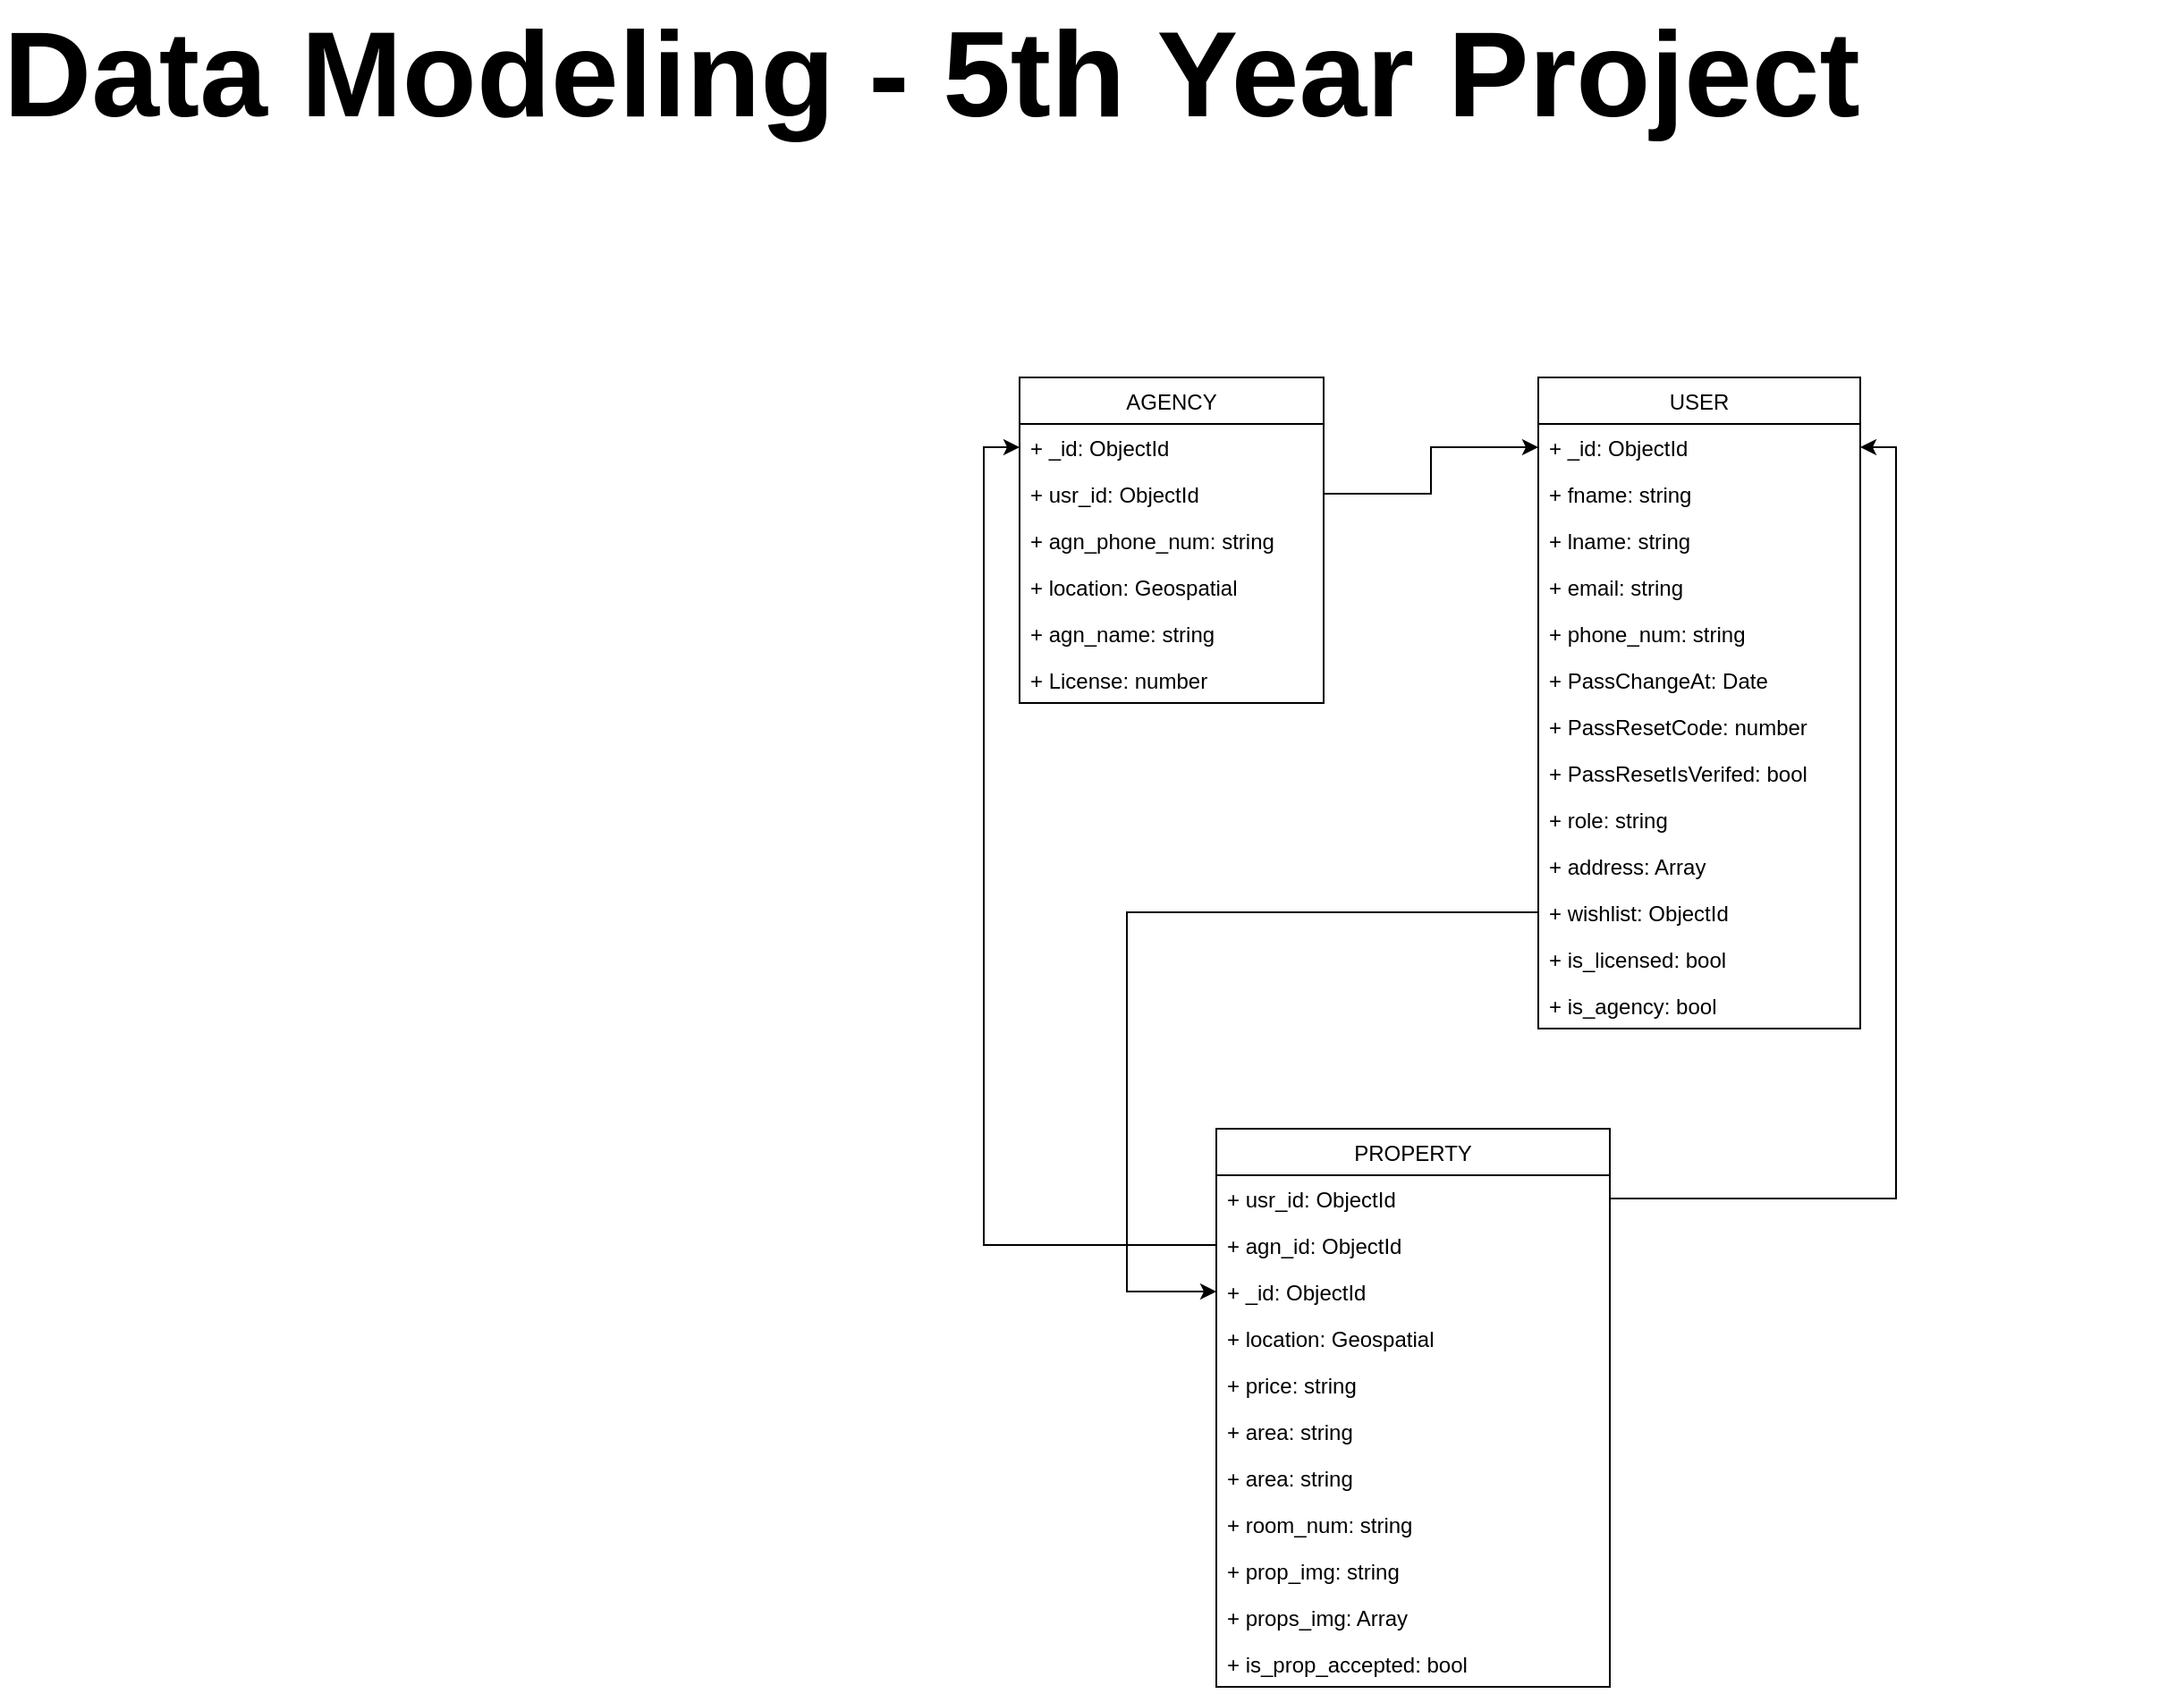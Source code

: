 <mxfile version="13.9.9" type="device"><diagram id="vzXCRhNyl5j2p7qR3Trk" name="Page-1"><mxGraphModel dx="1704" dy="988" grid="1" gridSize="10" guides="1" tooltips="1" connect="1" arrows="1" fold="1" page="1" pageScale="1" pageWidth="1920" pageHeight="1200" math="0" shadow="0"><root><mxCell id="0"/><mxCell id="1" parent="0"/><mxCell id="0DP9nleaZRQ_pvX_GCyk-1" value="USER" style="swimlane;fontStyle=0;childLayout=stackLayout;horizontal=1;startSize=26;fillColor=none;horizontalStack=0;resizeParent=1;resizeParentMax=0;resizeLast=0;collapsible=1;marginBottom=0;" vertex="1" parent="1"><mxGeometry x="1050" y="270" width="180" height="364" as="geometry"/></mxCell><mxCell id="0DP9nleaZRQ_pvX_GCyk-2" value="+ _id: ObjectId" style="text;strokeColor=none;fillColor=none;align=left;verticalAlign=top;spacingLeft=4;spacingRight=4;overflow=hidden;rotatable=0;points=[[0,0.5],[1,0.5]];portConstraint=eastwest;" vertex="1" parent="0DP9nleaZRQ_pvX_GCyk-1"><mxGeometry y="26" width="180" height="26" as="geometry"/></mxCell><mxCell id="0DP9nleaZRQ_pvX_GCyk-3" value="+ fname: string" style="text;strokeColor=none;fillColor=none;align=left;verticalAlign=top;spacingLeft=4;spacingRight=4;overflow=hidden;rotatable=0;points=[[0,0.5],[1,0.5]];portConstraint=eastwest;" vertex="1" parent="0DP9nleaZRQ_pvX_GCyk-1"><mxGeometry y="52" width="180" height="26" as="geometry"/></mxCell><mxCell id="0DP9nleaZRQ_pvX_GCyk-4" value="+ lname: string" style="text;strokeColor=none;fillColor=none;align=left;verticalAlign=top;spacingLeft=4;spacingRight=4;overflow=hidden;rotatable=0;points=[[0,0.5],[1,0.5]];portConstraint=eastwest;" vertex="1" parent="0DP9nleaZRQ_pvX_GCyk-1"><mxGeometry y="78" width="180" height="26" as="geometry"/></mxCell><mxCell id="0DP9nleaZRQ_pvX_GCyk-19" value="+ email: string" style="text;strokeColor=none;fillColor=none;align=left;verticalAlign=top;spacingLeft=4;spacingRight=4;overflow=hidden;rotatable=0;points=[[0,0.5],[1,0.5]];portConstraint=eastwest;" vertex="1" parent="0DP9nleaZRQ_pvX_GCyk-1"><mxGeometry y="104" width="180" height="26" as="geometry"/></mxCell><mxCell id="0DP9nleaZRQ_pvX_GCyk-20" value="+ phone_num: string" style="text;strokeColor=none;fillColor=none;align=left;verticalAlign=top;spacingLeft=4;spacingRight=4;overflow=hidden;rotatable=0;points=[[0,0.5],[1,0.5]];portConstraint=eastwest;" vertex="1" parent="0DP9nleaZRQ_pvX_GCyk-1"><mxGeometry y="130" width="180" height="26" as="geometry"/></mxCell><mxCell id="0DP9nleaZRQ_pvX_GCyk-21" value="+ PassChangeAt: Date" style="text;strokeColor=none;fillColor=none;align=left;verticalAlign=top;spacingLeft=4;spacingRight=4;overflow=hidden;rotatable=0;points=[[0,0.5],[1,0.5]];portConstraint=eastwest;" vertex="1" parent="0DP9nleaZRQ_pvX_GCyk-1"><mxGeometry y="156" width="180" height="26" as="geometry"/></mxCell><mxCell id="0DP9nleaZRQ_pvX_GCyk-22" value="+ PassResetCode: number" style="text;strokeColor=none;fillColor=none;align=left;verticalAlign=top;spacingLeft=4;spacingRight=4;overflow=hidden;rotatable=0;points=[[0,0.5],[1,0.5]];portConstraint=eastwest;" vertex="1" parent="0DP9nleaZRQ_pvX_GCyk-1"><mxGeometry y="182" width="180" height="26" as="geometry"/></mxCell><mxCell id="0DP9nleaZRQ_pvX_GCyk-23" value="+ PassResetIsVerifed: bool" style="text;strokeColor=none;fillColor=none;align=left;verticalAlign=top;spacingLeft=4;spacingRight=4;overflow=hidden;rotatable=0;points=[[0,0.5],[1,0.5]];portConstraint=eastwest;" vertex="1" parent="0DP9nleaZRQ_pvX_GCyk-1"><mxGeometry y="208" width="180" height="26" as="geometry"/></mxCell><mxCell id="0DP9nleaZRQ_pvX_GCyk-24" value="+ role: string" style="text;strokeColor=none;fillColor=none;align=left;verticalAlign=top;spacingLeft=4;spacingRight=4;overflow=hidden;rotatable=0;points=[[0,0.5],[1,0.5]];portConstraint=eastwest;" vertex="1" parent="0DP9nleaZRQ_pvX_GCyk-1"><mxGeometry y="234" width="180" height="26" as="geometry"/></mxCell><mxCell id="0DP9nleaZRQ_pvX_GCyk-25" value="+ address: Array" style="text;strokeColor=none;fillColor=none;align=left;verticalAlign=top;spacingLeft=4;spacingRight=4;overflow=hidden;rotatable=0;points=[[0,0.5],[1,0.5]];portConstraint=eastwest;" vertex="1" parent="0DP9nleaZRQ_pvX_GCyk-1"><mxGeometry y="260" width="180" height="26" as="geometry"/></mxCell><mxCell id="0DP9nleaZRQ_pvX_GCyk-37" value="+ wishlist: ObjectId" style="text;strokeColor=none;fillColor=none;align=left;verticalAlign=top;spacingLeft=4;spacingRight=4;overflow=hidden;rotatable=0;points=[[0,0.5],[1,0.5]];portConstraint=eastwest;" vertex="1" parent="0DP9nleaZRQ_pvX_GCyk-1"><mxGeometry y="286" width="180" height="26" as="geometry"/></mxCell><mxCell id="0DP9nleaZRQ_pvX_GCyk-40" value="+ is_licensed: bool" style="text;strokeColor=none;fillColor=none;align=left;verticalAlign=top;spacingLeft=4;spacingRight=4;overflow=hidden;rotatable=0;points=[[0,0.5],[1,0.5]];portConstraint=eastwest;" vertex="1" parent="0DP9nleaZRQ_pvX_GCyk-1"><mxGeometry y="312" width="180" height="26" as="geometry"/></mxCell><mxCell id="0DP9nleaZRQ_pvX_GCyk-42" value="+ is_agency: bool" style="text;strokeColor=none;fillColor=none;align=left;verticalAlign=top;spacingLeft=4;spacingRight=4;overflow=hidden;rotatable=0;points=[[0,0.5],[1,0.5]];portConstraint=eastwest;" vertex="1" parent="0DP9nleaZRQ_pvX_GCyk-1"><mxGeometry y="338" width="180" height="26" as="geometry"/></mxCell><mxCell id="0DP9nleaZRQ_pvX_GCyk-5" value="AGENCY" style="swimlane;fontStyle=0;childLayout=stackLayout;horizontal=1;startSize=26;fillColor=none;horizontalStack=0;resizeParent=1;resizeParentMax=0;resizeLast=0;collapsible=1;marginBottom=0;" vertex="1" parent="1"><mxGeometry x="760" y="270" width="170" height="182" as="geometry"/></mxCell><mxCell id="0DP9nleaZRQ_pvX_GCyk-7" value="+ _id: ObjectId" style="text;strokeColor=none;fillColor=none;align=left;verticalAlign=top;spacingLeft=4;spacingRight=4;overflow=hidden;rotatable=0;points=[[0,0.5],[1,0.5]];portConstraint=eastwest;" vertex="1" parent="0DP9nleaZRQ_pvX_GCyk-5"><mxGeometry y="26" width="170" height="26" as="geometry"/></mxCell><mxCell id="0DP9nleaZRQ_pvX_GCyk-6" value="+ usr_id: ObjectId" style="text;strokeColor=none;fillColor=none;align=left;verticalAlign=top;spacingLeft=4;spacingRight=4;overflow=hidden;rotatable=0;points=[[0,0.5],[1,0.5]];portConstraint=eastwest;" vertex="1" parent="0DP9nleaZRQ_pvX_GCyk-5"><mxGeometry y="52" width="170" height="26" as="geometry"/></mxCell><mxCell id="0DP9nleaZRQ_pvX_GCyk-8" value="+ agn_phone_num: string" style="text;strokeColor=none;fillColor=none;align=left;verticalAlign=top;spacingLeft=4;spacingRight=4;overflow=hidden;rotatable=0;points=[[0,0.5],[1,0.5]];portConstraint=eastwest;" vertex="1" parent="0DP9nleaZRQ_pvX_GCyk-5"><mxGeometry y="78" width="170" height="26" as="geometry"/></mxCell><mxCell id="0DP9nleaZRQ_pvX_GCyk-26" value="+ location: Geospatial" style="text;strokeColor=none;fillColor=none;align=left;verticalAlign=top;spacingLeft=4;spacingRight=4;overflow=hidden;rotatable=0;points=[[0,0.5],[1,0.5]];portConstraint=eastwest;" vertex="1" parent="0DP9nleaZRQ_pvX_GCyk-5"><mxGeometry y="104" width="170" height="26" as="geometry"/></mxCell><mxCell id="0DP9nleaZRQ_pvX_GCyk-27" value="+ agn_name: string" style="text;strokeColor=none;fillColor=none;align=left;verticalAlign=top;spacingLeft=4;spacingRight=4;overflow=hidden;rotatable=0;points=[[0,0.5],[1,0.5]];portConstraint=eastwest;" vertex="1" parent="0DP9nleaZRQ_pvX_GCyk-5"><mxGeometry y="130" width="170" height="26" as="geometry"/></mxCell><mxCell id="0DP9nleaZRQ_pvX_GCyk-28" value="+ License: number" style="text;strokeColor=none;fillColor=none;align=left;verticalAlign=top;spacingLeft=4;spacingRight=4;overflow=hidden;rotatable=0;points=[[0,0.5],[1,0.5]];portConstraint=eastwest;" vertex="1" parent="0DP9nleaZRQ_pvX_GCyk-5"><mxGeometry y="156" width="170" height="26" as="geometry"/></mxCell><mxCell id="0DP9nleaZRQ_pvX_GCyk-9" value="PROPERTY" style="swimlane;fontStyle=0;childLayout=stackLayout;horizontal=1;startSize=26;fillColor=none;horizontalStack=0;resizeParent=1;resizeParentMax=0;resizeLast=0;collapsible=1;marginBottom=0;" vertex="1" parent="1"><mxGeometry x="870" y="690" width="220" height="312" as="geometry"/></mxCell><mxCell id="0DP9nleaZRQ_pvX_GCyk-10" value="+ usr_id: ObjectId" style="text;strokeColor=none;fillColor=none;align=left;verticalAlign=top;spacingLeft=4;spacingRight=4;overflow=hidden;rotatable=0;points=[[0,0.5],[1,0.5]];portConstraint=eastwest;" vertex="1" parent="0DP9nleaZRQ_pvX_GCyk-9"><mxGeometry y="26" width="220" height="26" as="geometry"/></mxCell><mxCell id="0DP9nleaZRQ_pvX_GCyk-11" value="+ agn_id: ObjectId" style="text;strokeColor=none;fillColor=none;align=left;verticalAlign=top;spacingLeft=4;spacingRight=4;overflow=hidden;rotatable=0;points=[[0,0.5],[1,0.5]];portConstraint=eastwest;" vertex="1" parent="0DP9nleaZRQ_pvX_GCyk-9"><mxGeometry y="52" width="220" height="26" as="geometry"/></mxCell><mxCell id="0DP9nleaZRQ_pvX_GCyk-12" value="+ _id: ObjectId" style="text;strokeColor=none;fillColor=none;align=left;verticalAlign=top;spacingLeft=4;spacingRight=4;overflow=hidden;rotatable=0;points=[[0,0.5],[1,0.5]];portConstraint=eastwest;" vertex="1" parent="0DP9nleaZRQ_pvX_GCyk-9"><mxGeometry y="78" width="220" height="26" as="geometry"/></mxCell><mxCell id="0DP9nleaZRQ_pvX_GCyk-29" value="+ location: Geospatial" style="text;strokeColor=none;fillColor=none;align=left;verticalAlign=top;spacingLeft=4;spacingRight=4;overflow=hidden;rotatable=0;points=[[0,0.5],[1,0.5]];portConstraint=eastwest;" vertex="1" parent="0DP9nleaZRQ_pvX_GCyk-9"><mxGeometry y="104" width="220" height="26" as="geometry"/></mxCell><mxCell id="0DP9nleaZRQ_pvX_GCyk-30" value="+ price: string" style="text;strokeColor=none;fillColor=none;align=left;verticalAlign=top;spacingLeft=4;spacingRight=4;overflow=hidden;rotatable=0;points=[[0,0.5],[1,0.5]];portConstraint=eastwest;" vertex="1" parent="0DP9nleaZRQ_pvX_GCyk-9"><mxGeometry y="130" width="220" height="26" as="geometry"/></mxCell><mxCell id="0DP9nleaZRQ_pvX_GCyk-45" value="+ area: string" style="text;strokeColor=none;fillColor=none;align=left;verticalAlign=top;spacingLeft=4;spacingRight=4;overflow=hidden;rotatable=0;points=[[0,0.5],[1,0.5]];portConstraint=eastwest;" vertex="1" parent="0DP9nleaZRQ_pvX_GCyk-9"><mxGeometry y="156" width="220" height="26" as="geometry"/></mxCell><mxCell id="0DP9nleaZRQ_pvX_GCyk-31" value="+ area: string" style="text;strokeColor=none;fillColor=none;align=left;verticalAlign=top;spacingLeft=4;spacingRight=4;overflow=hidden;rotatable=0;points=[[0,0.5],[1,0.5]];portConstraint=eastwest;" vertex="1" parent="0DP9nleaZRQ_pvX_GCyk-9"><mxGeometry y="182" width="220" height="26" as="geometry"/></mxCell><mxCell id="0DP9nleaZRQ_pvX_GCyk-32" value="+ room_num: string" style="text;strokeColor=none;fillColor=none;align=left;verticalAlign=top;spacingLeft=4;spacingRight=4;overflow=hidden;rotatable=0;points=[[0,0.5],[1,0.5]];portConstraint=eastwest;" vertex="1" parent="0DP9nleaZRQ_pvX_GCyk-9"><mxGeometry y="208" width="220" height="26" as="geometry"/></mxCell><mxCell id="0DP9nleaZRQ_pvX_GCyk-33" value="+ prop_img: string" style="text;strokeColor=none;fillColor=none;align=left;verticalAlign=top;spacingLeft=4;spacingRight=4;overflow=hidden;rotatable=0;points=[[0,0.5],[1,0.5]];portConstraint=eastwest;" vertex="1" parent="0DP9nleaZRQ_pvX_GCyk-9"><mxGeometry y="234" width="220" height="26" as="geometry"/></mxCell><mxCell id="0DP9nleaZRQ_pvX_GCyk-35" value="+ props_img: Array" style="text;strokeColor=none;fillColor=none;align=left;verticalAlign=top;spacingLeft=4;spacingRight=4;overflow=hidden;rotatable=0;points=[[0,0.5],[1,0.5]];portConstraint=eastwest;" vertex="1" parent="0DP9nleaZRQ_pvX_GCyk-9"><mxGeometry y="260" width="220" height="26" as="geometry"/></mxCell><mxCell id="0DP9nleaZRQ_pvX_GCyk-43" value="+ is_prop_accepted: bool" style="text;strokeColor=none;fillColor=none;align=left;verticalAlign=top;spacingLeft=4;spacingRight=4;overflow=hidden;rotatable=0;points=[[0,0.5],[1,0.5]];portConstraint=eastwest;" vertex="1" parent="0DP9nleaZRQ_pvX_GCyk-9"><mxGeometry y="286" width="220" height="26" as="geometry"/></mxCell><mxCell id="0DP9nleaZRQ_pvX_GCyk-16" style="edgeStyle=orthogonalEdgeStyle;rounded=0;orthogonalLoop=1;jettySize=auto;html=1;exitX=1;exitY=0.5;exitDx=0;exitDy=0;entryX=1;entryY=0.5;entryDx=0;entryDy=0;" edge="1" parent="1" source="0DP9nleaZRQ_pvX_GCyk-10" target="0DP9nleaZRQ_pvX_GCyk-2"><mxGeometry relative="1" as="geometry"/></mxCell><mxCell id="0DP9nleaZRQ_pvX_GCyk-18" style="edgeStyle=orthogonalEdgeStyle;rounded=0;orthogonalLoop=1;jettySize=auto;html=1;exitX=0;exitY=0.5;exitDx=0;exitDy=0;entryX=0;entryY=0.5;entryDx=0;entryDy=0;" edge="1" parent="1" source="0DP9nleaZRQ_pvX_GCyk-11" target="0DP9nleaZRQ_pvX_GCyk-7"><mxGeometry relative="1" as="geometry"/></mxCell><mxCell id="0DP9nleaZRQ_pvX_GCyk-39" style="edgeStyle=orthogonalEdgeStyle;rounded=0;orthogonalLoop=1;jettySize=auto;html=1;exitX=0;exitY=0.5;exitDx=0;exitDy=0;entryX=0;entryY=0.5;entryDx=0;entryDy=0;" edge="1" parent="1" source="0DP9nleaZRQ_pvX_GCyk-37" target="0DP9nleaZRQ_pvX_GCyk-12"><mxGeometry relative="1" as="geometry"><Array as="points"><mxPoint x="820" y="569"/><mxPoint x="820" y="781"/></Array></mxGeometry></mxCell><mxCell id="0DP9nleaZRQ_pvX_GCyk-44" style="edgeStyle=orthogonalEdgeStyle;rounded=0;orthogonalLoop=1;jettySize=auto;html=1;exitX=1;exitY=0.5;exitDx=0;exitDy=0;entryX=0;entryY=0.5;entryDx=0;entryDy=0;" edge="1" parent="1" source="0DP9nleaZRQ_pvX_GCyk-6" target="0DP9nleaZRQ_pvX_GCyk-2"><mxGeometry relative="1" as="geometry"/></mxCell><mxCell id="0DP9nleaZRQ_pvX_GCyk-46" value="&lt;font size=&quot;1&quot;&gt;&lt;b style=&quot;font-size: 68px&quot;&gt;Data Modeling - 5th Year Project&lt;/b&gt;&lt;/font&gt;" style="text;html=1;strokeColor=none;fillColor=none;align=left;verticalAlign=middle;whiteSpace=wrap;rounded=0;" vertex="1" parent="1"><mxGeometry x="190" y="90" width="1220" height="20" as="geometry"/></mxCell></root></mxGraphModel></diagram></mxfile>